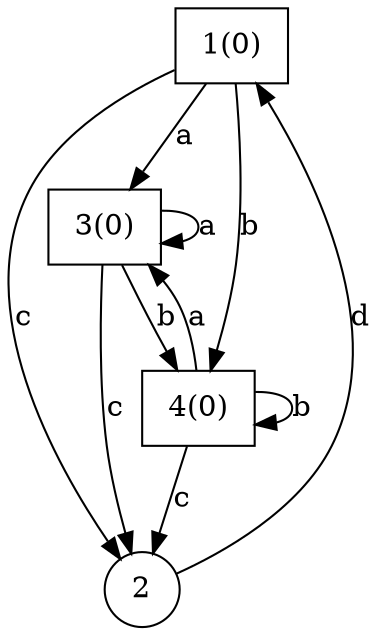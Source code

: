 digraph simple_regex {	1 -> 2[label="c"]
	1 -> 3[label="a"]
	1 -> 4[label="b"]
	2 -> 1[label="d"]
	3 -> 2[label="c"]
	3 -> 3[label="a"]
	3 -> 4[label="b"]
	4 -> 2[label="c"]
	4 -> 3[label="a"]
	4 -> 4[label="b"]1[shape=box,label="1(0)"]
2[shape=circle,label=2]
3[shape=box,label="3(0)"]
4[shape=box,label="4(0)"]}
